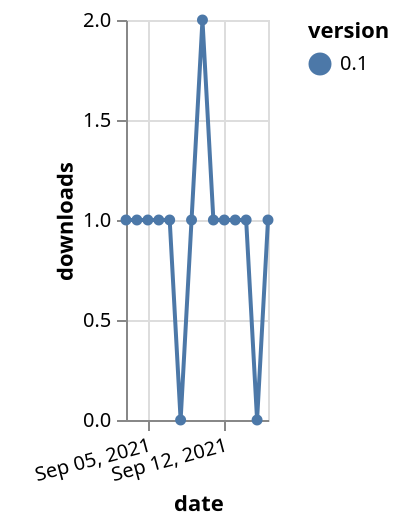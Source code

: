 {"$schema": "https://vega.github.io/schema/vega-lite/v5.json", "description": "A simple bar chart with embedded data.", "data": {"values": [{"date": "2021-09-03", "total": 136, "delta": 1, "version": "0.1"}, {"date": "2021-09-04", "total": 137, "delta": 1, "version": "0.1"}, {"date": "2021-09-05", "total": 138, "delta": 1, "version": "0.1"}, {"date": "2021-09-06", "total": 139, "delta": 1, "version": "0.1"}, {"date": "2021-09-07", "total": 140, "delta": 1, "version": "0.1"}, {"date": "2021-09-08", "total": 140, "delta": 0, "version": "0.1"}, {"date": "2021-09-09", "total": 141, "delta": 1, "version": "0.1"}, {"date": "2021-09-10", "total": 143, "delta": 2, "version": "0.1"}, {"date": "2021-09-11", "total": 144, "delta": 1, "version": "0.1"}, {"date": "2021-09-12", "total": 145, "delta": 1, "version": "0.1"}, {"date": "2021-09-13", "total": 146, "delta": 1, "version": "0.1"}, {"date": "2021-09-14", "total": 147, "delta": 1, "version": "0.1"}, {"date": "2021-09-15", "total": 147, "delta": 0, "version": "0.1"}, {"date": "2021-09-16", "total": 148, "delta": 1, "version": "0.1"}]}, "width": "container", "mark": {"type": "line", "point": {"filled": true}}, "encoding": {"x": {"field": "date", "type": "temporal", "timeUnit": "yearmonthdate", "title": "date", "axis": {"labelAngle": -15}}, "y": {"field": "delta", "type": "quantitative", "title": "downloads"}, "color": {"field": "version", "type": "nominal"}, "tooltip": {"field": "delta"}}}